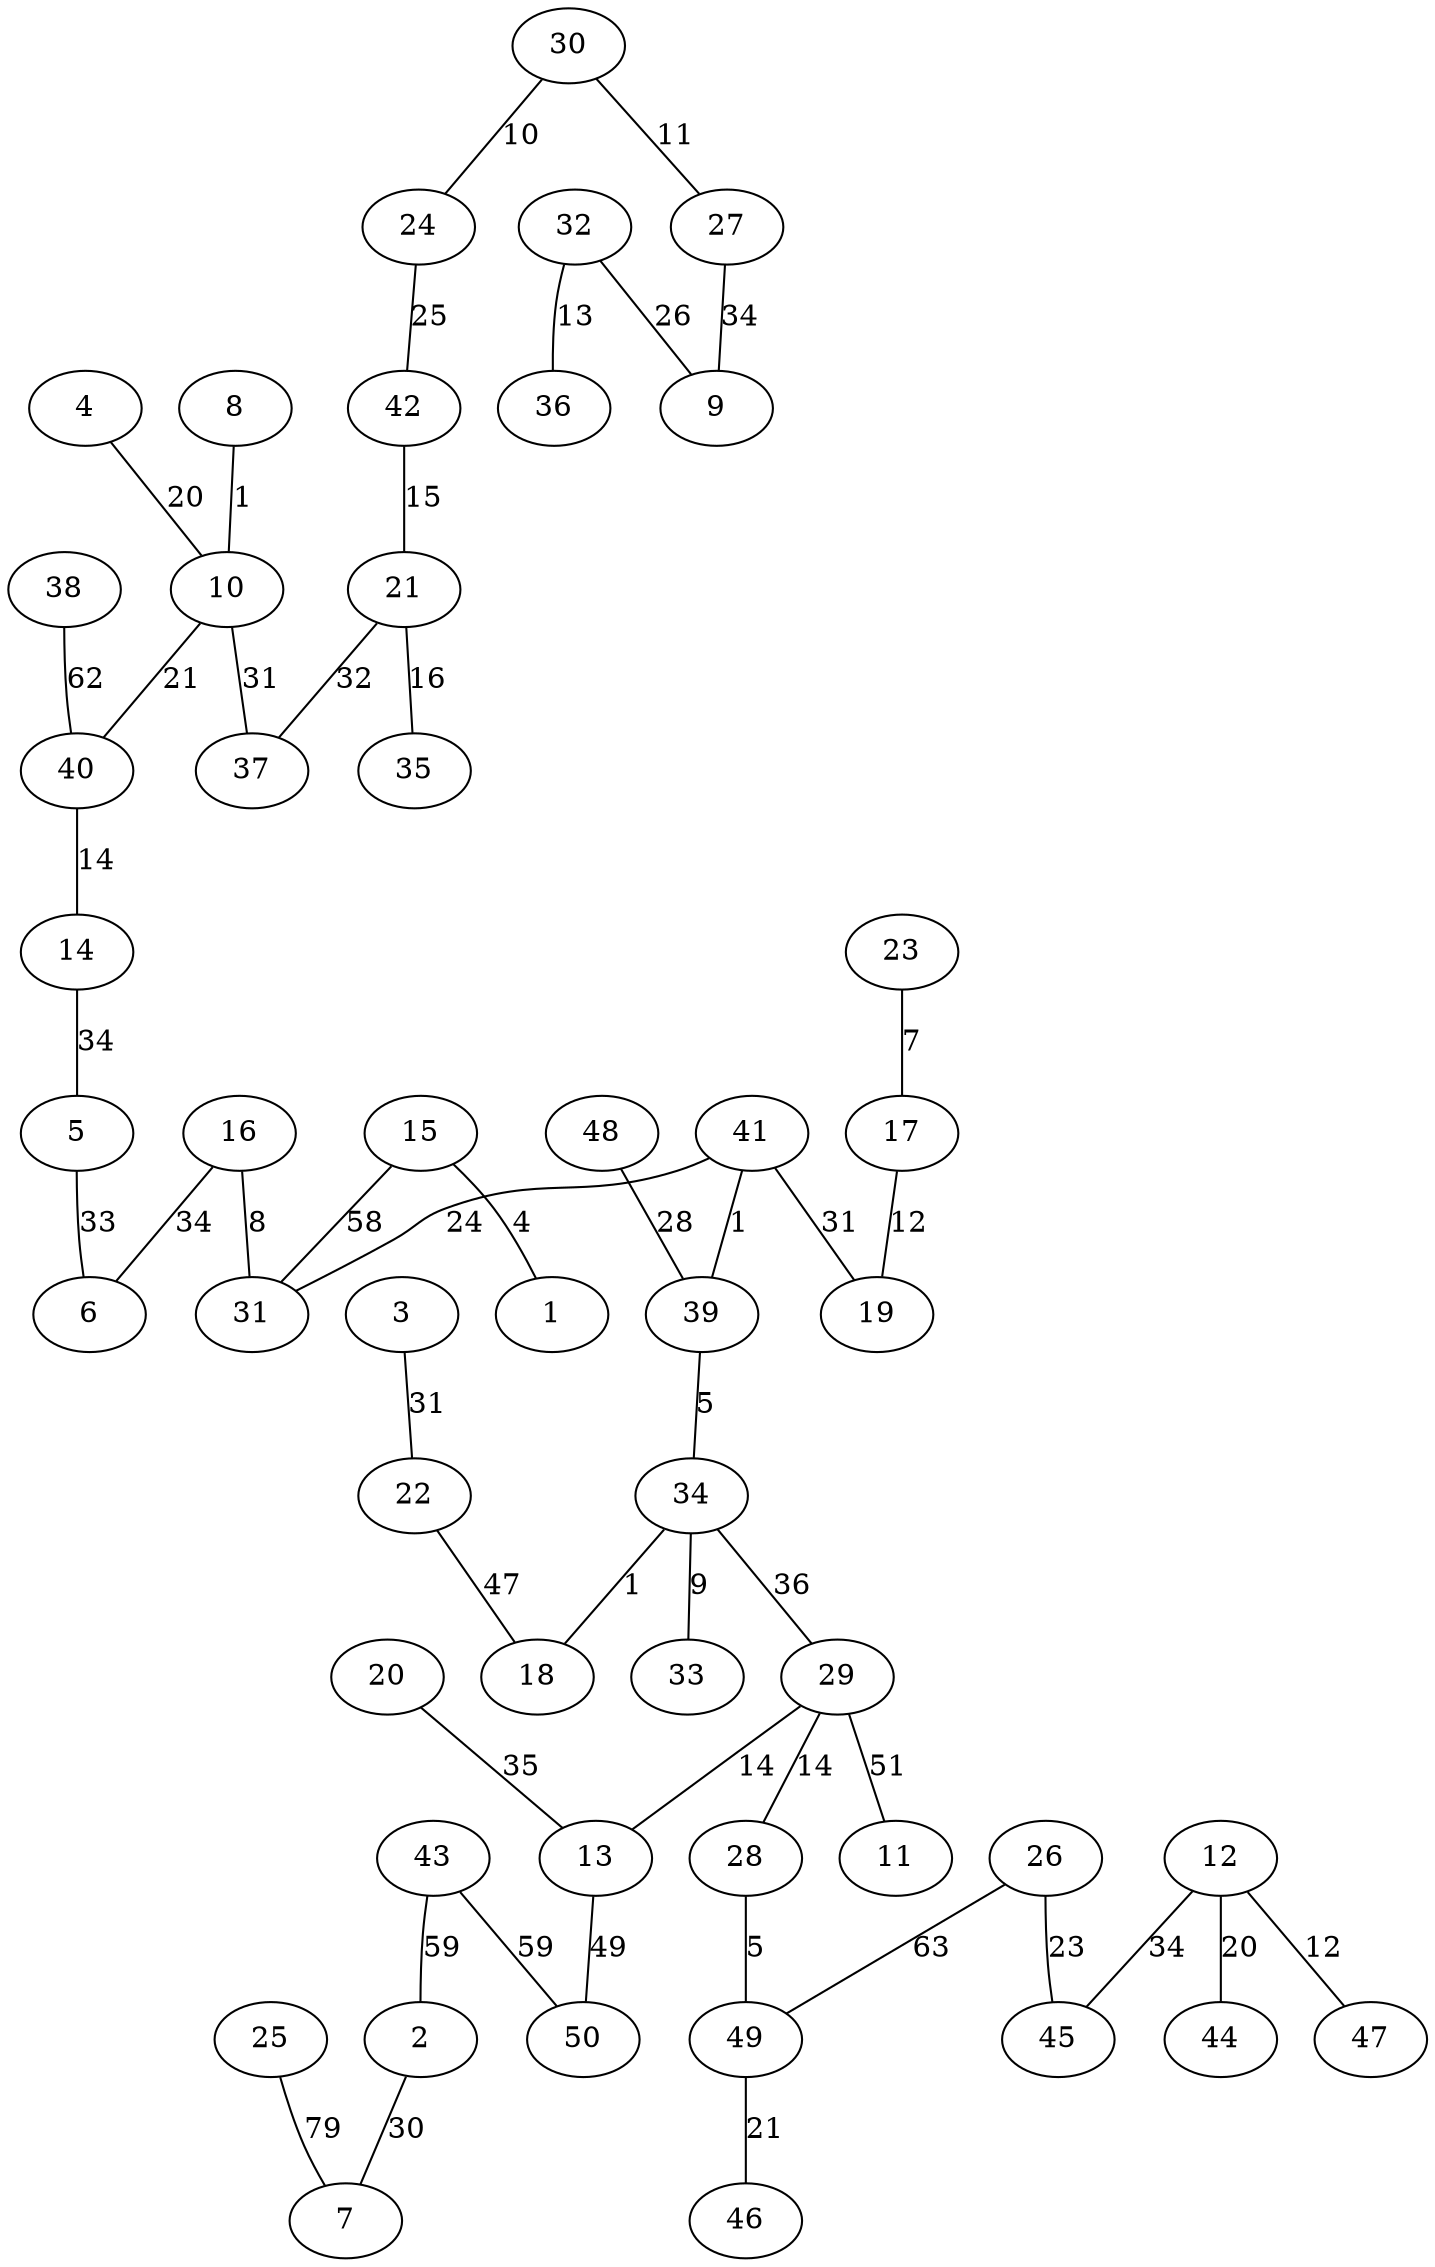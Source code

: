 graph G_1_MST {
    40;
    14;
    10;
    37;
    24;
    42;
    48;
    39;
    26;
    45;
    3;
    22;
    21;
    32;
    9;
    25;
    7;
    30;
    27;
    41;
    20;
    13;
    29;
    36;
    16;
    31;
    28;
    34;
    18;
    5;
    6;
    38;
    50;
    43;
    2;
    49;
    46;
    33;
    12;
    15;
    1;
    23;
    17;
    4;
    35;
    19;
    8;
    47;
    44;
    11;
    40 -- 14 [label="14"];
    10 -- 37 [label="31"];
    10 -- 40 [label="21"];
    24 -- 42 [label="25"];
    48 -- 39 [label="28"];
    26 -- 45 [label="23"];
    3 -- 22 [label="31"];
    21 -- 37 [label="32"];
    32 -- 9 [label="26"];
    25 -- 7 [label="79"];
    30 -- 24 [label="10"];
    30 -- 27 [label="11"];
    41 -- 39 [label="1"];
    20 -- 13 [label="35"];
    29 -- 13 [label="14"];
    32 -- 36 [label="13"];
    16 -- 31 [label="8"];
    29 -- 28 [label="14"];
    34 -- 18 [label="1"];
    5 -- 6 [label="33"];
    38 -- 40 [label="62"];
    27 -- 9 [label="34"];
    13 -- 50 [label="49"];
    43 -- 2 [label="59"];
    49 -- 46 [label="21"];
    34 -- 33 [label="9"];
    2 -- 7 [label="30"];
    12 -- 45 [label="34"];
    15 -- 1 [label="4"];
    16 -- 6 [label="34"];
    14 -- 5 [label="34"];
    15 -- 31 [label="58"];
    22 -- 18 [label="47"];
    39 -- 34 [label="5"];
    23 -- 17 [label="7"];
    4 -- 10 [label="20"];
    43 -- 50 [label="59"];
    21 -- 35 [label="16"];
    26 -- 49 [label="63"];
    17 -- 19 [label="12"];
    8 -- 10 [label="1"];
    34 -- 29 [label="36"];
    42 -- 21 [label="15"];
    41 -- 19 [label="31"];
    12 -- 47 [label="12"];
    12 -- 44 [label="20"];
    41 -- 31 [label="24"];
    29 -- 11 [label="51"];
    28 -- 49 [label="5"];
}